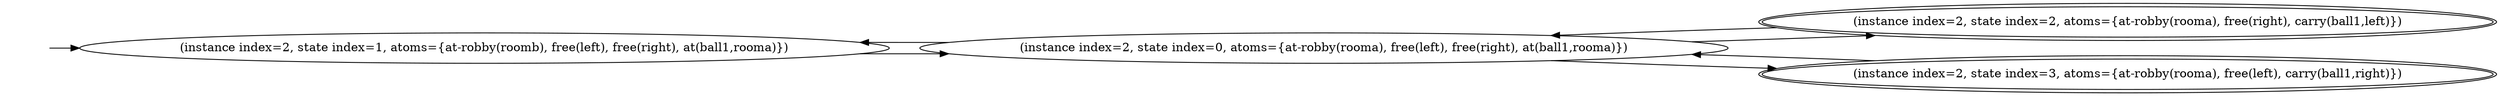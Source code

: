 digraph {
rankdir="LR"
s1[label="(instance index=2, state index=1, atoms={at-robby(roomb), free(left), free(right), at(ball1,rooma)})"]
s0[label="(instance index=2, state index=0, atoms={at-robby(rooma), free(left), free(right), at(ball1,rooma)})"]
s2[peripheries=2,label="(instance index=2, state index=2, atoms={at-robby(rooma), free(right), carry(ball1,left)})"]
s3[peripheries=2,label="(instance index=2, state index=3, atoms={at-robby(rooma), free(left), carry(ball1,right)})"]
Dangling [ label = "", style = invis ]
{ rank = same; Dangling }
Dangling -> s1
{ rank = same; s1}
{ rank = same; s0}
{ rank = same; s2,s3}
{
s1->s0
}
{
s0->s1
s0->s2
s0->s3
}
{
s2->s0
s3->s0
}
}
